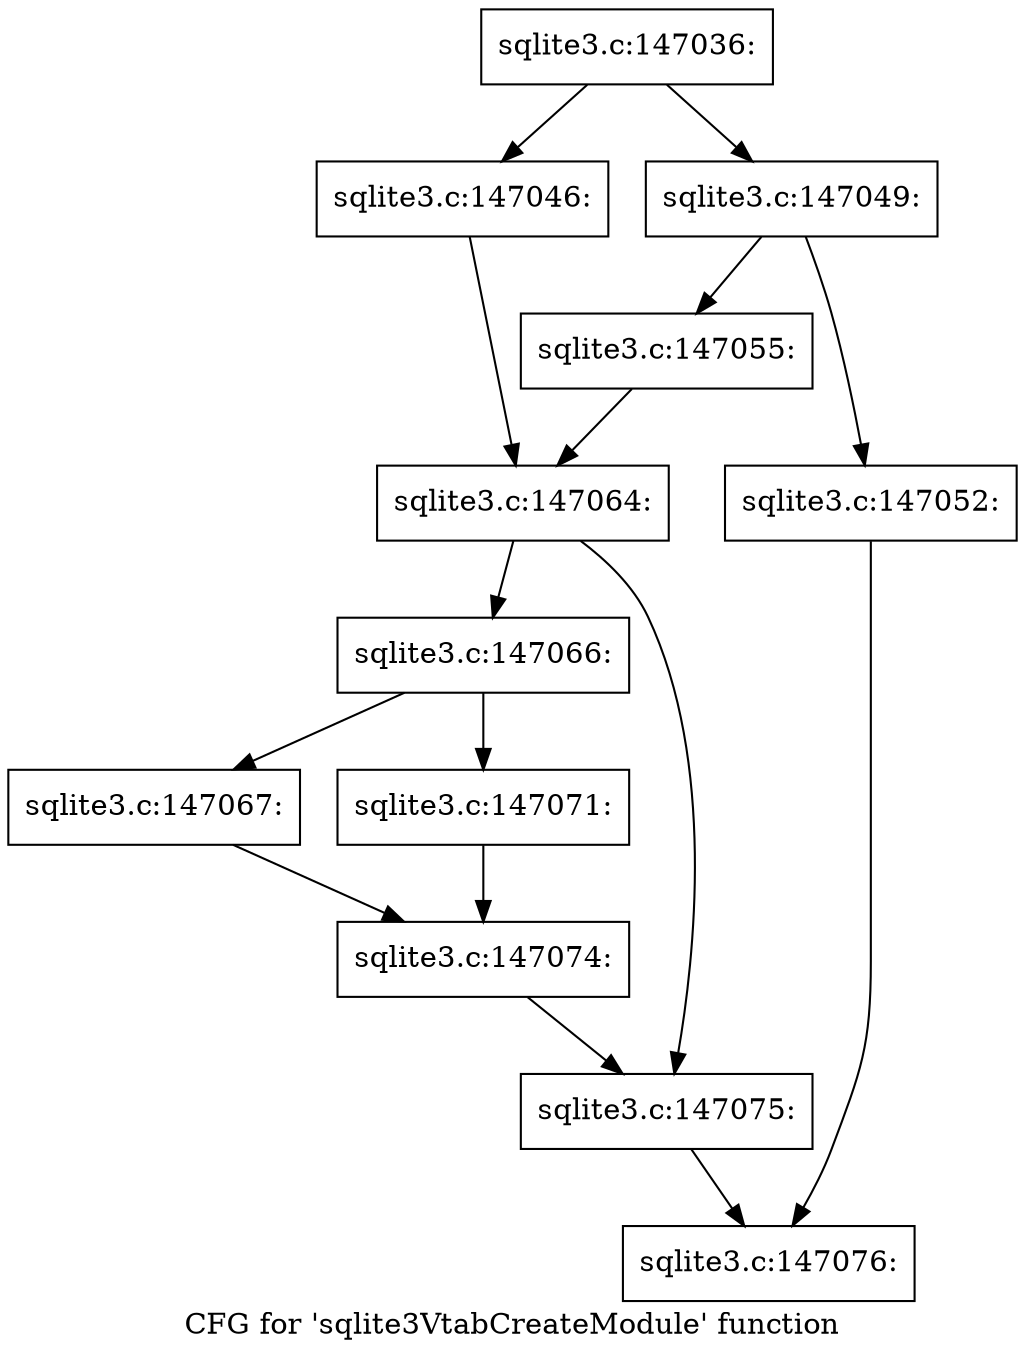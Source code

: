 digraph "CFG for 'sqlite3VtabCreateModule' function" {
	label="CFG for 'sqlite3VtabCreateModule' function";

	Node0x55c0f8661430 [shape=record,label="{sqlite3.c:147036:}"];
	Node0x55c0f8661430 -> Node0x55c0f8673660;
	Node0x55c0f8661430 -> Node0x55c0f8673700;
	Node0x55c0f8673660 [shape=record,label="{sqlite3.c:147046:}"];
	Node0x55c0f8673660 -> Node0x55c0f86736b0;
	Node0x55c0f8673700 [shape=record,label="{sqlite3.c:147049:}"];
	Node0x55c0f8673700 -> Node0x55c0f8674900;
	Node0x55c0f8673700 -> Node0x55c0f8674950;
	Node0x55c0f8674900 [shape=record,label="{sqlite3.c:147052:}"];
	Node0x55c0f8674900 -> Node0x55c0f8671a90;
	Node0x55c0f8674950 [shape=record,label="{sqlite3.c:147055:}"];
	Node0x55c0f8674950 -> Node0x55c0f86736b0;
	Node0x55c0f86736b0 [shape=record,label="{sqlite3.c:147064:}"];
	Node0x55c0f86736b0 -> Node0x55c0f8677020;
	Node0x55c0f86736b0 -> Node0x55c0f8677070;
	Node0x55c0f8677020 [shape=record,label="{sqlite3.c:147066:}"];
	Node0x55c0f8677020 -> Node0x55c0f86773b0;
	Node0x55c0f8677020 -> Node0x55c0f8677450;
	Node0x55c0f86773b0 [shape=record,label="{sqlite3.c:147067:}"];
	Node0x55c0f86773b0 -> Node0x55c0f8677400;
	Node0x55c0f8677450 [shape=record,label="{sqlite3.c:147071:}"];
	Node0x55c0f8677450 -> Node0x55c0f8677400;
	Node0x55c0f8677400 [shape=record,label="{sqlite3.c:147074:}"];
	Node0x55c0f8677400 -> Node0x55c0f8677070;
	Node0x55c0f8677070 [shape=record,label="{sqlite3.c:147075:}"];
	Node0x55c0f8677070 -> Node0x55c0f8671a90;
	Node0x55c0f8671a90 [shape=record,label="{sqlite3.c:147076:}"];
}
